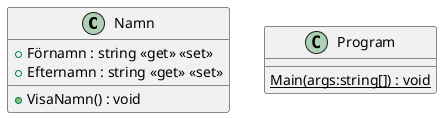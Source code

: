 @startuml
class Namn {
    + Förnamn : string <<get>> <<set>>
    + Efternamn : string <<get>> <<set>>
    + VisaNamn() : void
}
class Program {
    {static} Main(args:string[]) : void
}
@enduml

